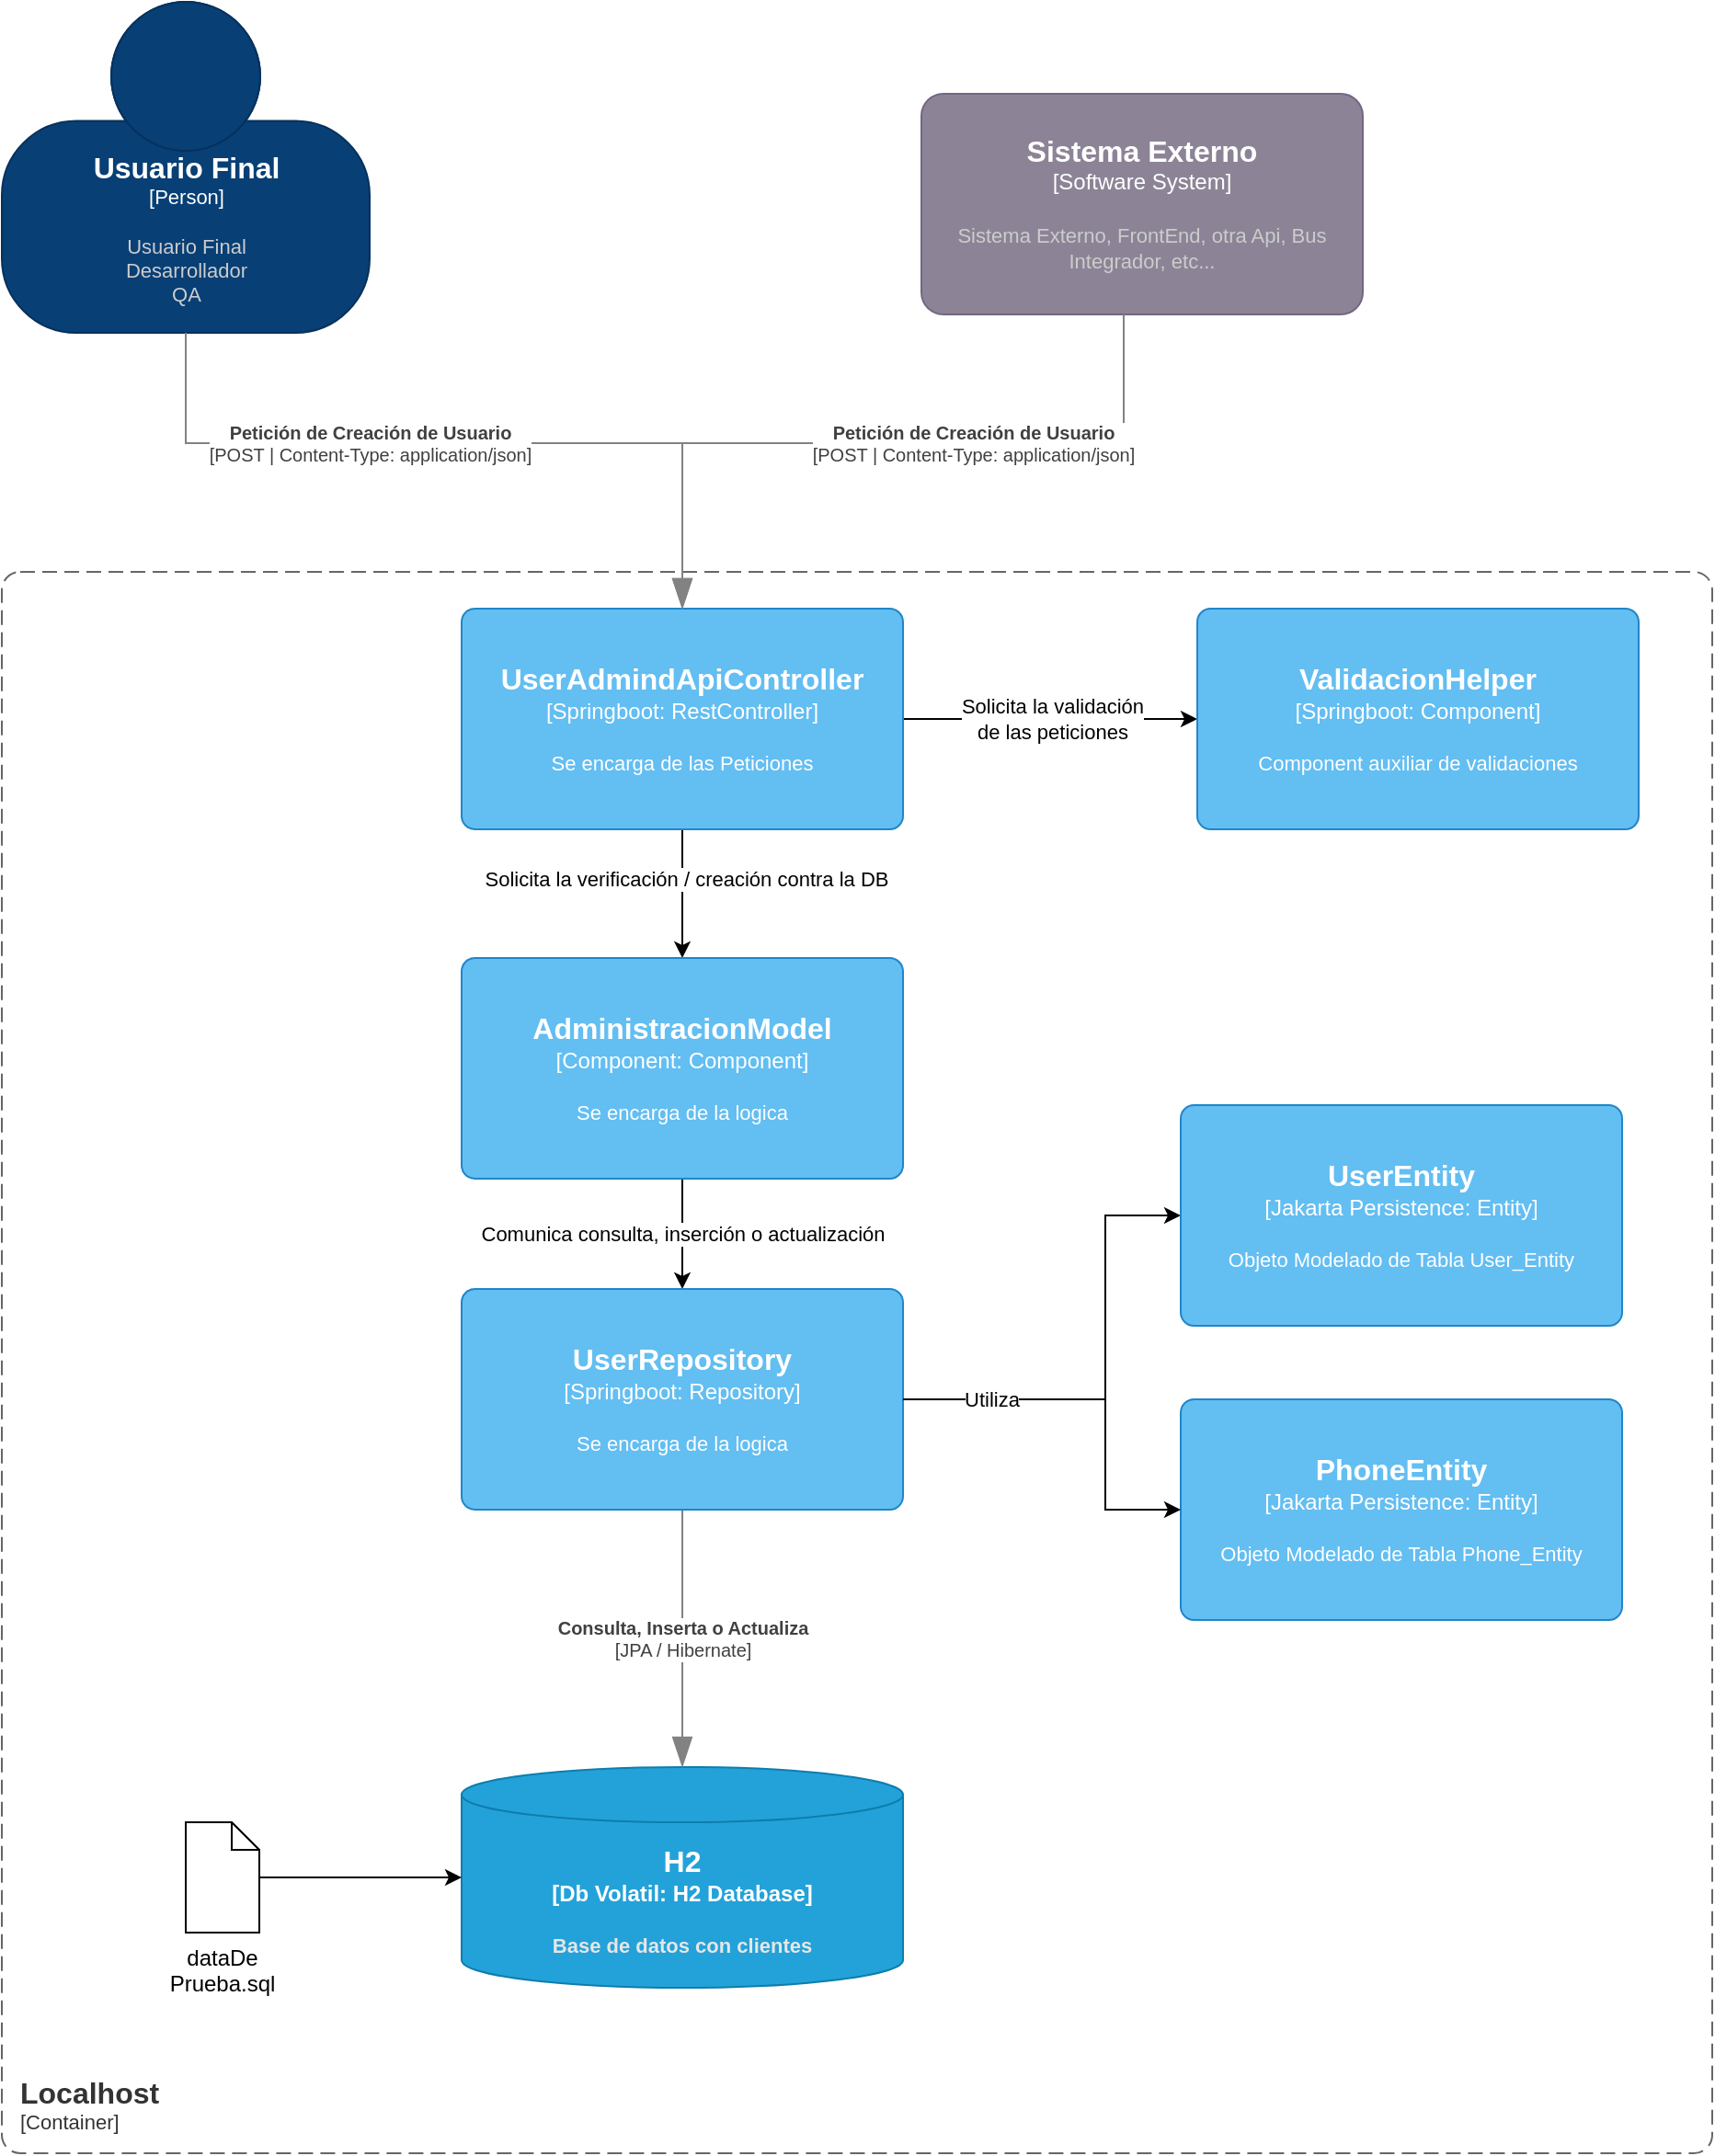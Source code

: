 <mxfile version="16.0.0" type="device"><diagram id="oMl4AxX7JbXPd0ojxl_U" name="Página-1"><mxGraphModel dx="1212" dy="1858" grid="1" gridSize="10" guides="1" tooltips="1" connect="1" arrows="1" fold="1" page="1" pageScale="1" pageWidth="827" pageHeight="1169" math="0" shadow="0"><root><mxCell id="0"/><mxCell id="1" parent="0"/><mxCell id="YgGGobhVWapNNDjAfTgO-9" style="edgeStyle=orthogonalEdgeStyle;rounded=0;orthogonalLoop=1;jettySize=auto;html=1;" parent="1" source="YgGGobhVWapNNDjAfTgO-2" target="YgGGobhVWapNNDjAfTgO-8" edge="1"><mxGeometry relative="1" as="geometry"/></mxCell><mxCell id="YgGGobhVWapNNDjAfTgO-10" value="Solicita la validación&lt;br&gt;de las peticiones" style="edgeLabel;html=1;align=center;verticalAlign=middle;resizable=0;points=[];" parent="YgGGobhVWapNNDjAfTgO-9" vertex="1" connectable="0"><mxGeometry x="0.143" y="-2" relative="1" as="geometry"><mxPoint x="-11" y="-2" as="offset"/></mxGeometry></mxCell><mxCell id="YgGGobhVWapNNDjAfTgO-14" style="edgeStyle=orthogonalEdgeStyle;rounded=0;orthogonalLoop=1;jettySize=auto;html=1;entryX=0.5;entryY=0;entryDx=0;entryDy=0;entryPerimeter=0;" parent="1" source="YgGGobhVWapNNDjAfTgO-2" target="YgGGobhVWapNNDjAfTgO-13" edge="1"><mxGeometry relative="1" as="geometry"/></mxCell><mxCell id="YgGGobhVWapNNDjAfTgO-15" value="Solicita la verificación / creación contra la DB" style="edgeLabel;html=1;align=center;verticalAlign=middle;resizable=0;points=[];" parent="YgGGobhVWapNNDjAfTgO-14" vertex="1" connectable="0"><mxGeometry x="-0.233" y="2" relative="1" as="geometry"><mxPoint as="offset"/></mxGeometry></mxCell><object placeholders="1" c4Name="UserAdmindApiController" c4Type="Springboot" c4Technology="RestController" c4Description="Se encarga de las Peticiones" label="&lt;font style=&quot;font-size: 16px&quot;&gt;&lt;b&gt;%c4Name%&lt;/b&gt;&lt;/font&gt;&lt;div&gt;[%c4Type%: %c4Technology%]&lt;/div&gt;&lt;br&gt;&lt;div&gt;&lt;font style=&quot;font-size: 11px&quot;&gt;%c4Description%&lt;/font&gt;&lt;/div&gt;" id="YgGGobhVWapNNDjAfTgO-2"><mxCell style="rounded=1;whiteSpace=wrap;html=1;labelBackgroundColor=none;fillColor=#63BEF2;fontColor=#ffffff;align=center;arcSize=6;strokeColor=#2086C9;metaEdit=1;resizable=0;points=[[0.25,0,0],[0.5,0,0],[0.75,0,0],[1,0.25,0],[1,0.5,0],[1,0.75,0],[0.75,1,0],[0.5,1,0],[0.25,1,0],[0,0.75,0],[0,0.5,0],[0,0.25,0]];" parent="1" vertex="1"><mxGeometry x="610" y="230" width="240" height="120" as="geometry"/></mxCell></object><object placeholders="1" c4Name="Localhost" c4Type="ContainerScopeBoundary" c4Application="Container" label="&lt;font style=&quot;font-size: 16px&quot;&gt;&lt;b&gt;&lt;div style=&quot;text-align: left&quot;&gt;%c4Name%&lt;/div&gt;&lt;/b&gt;&lt;/font&gt;&lt;div style=&quot;text-align: left&quot;&gt;[%c4Application%]&lt;/div&gt;" id="YgGGobhVWapNNDjAfTgO-3"><mxCell style="rounded=1;fontSize=11;whiteSpace=wrap;html=1;dashed=1;arcSize=20;fillColor=none;strokeColor=#666666;fontColor=#333333;labelBackgroundColor=none;align=left;verticalAlign=bottom;labelBorderColor=none;spacingTop=0;spacing=10;dashPattern=8 4;metaEdit=1;rotatable=0;perimeter=rectanglePerimeter;noLabel=0;labelPadding=0;allowArrows=0;connectable=0;expand=0;recursiveResize=0;editable=1;pointerEvents=0;absoluteArcSize=1;points=[[0.25,0,0],[0.5,0,0],[0.75,0,0],[1,0.25,0],[1,0.5,0],[1,0.75,0],[0.75,1,0],[0.5,1,0],[0.25,1,0],[0,0.75,0],[0,0.5,0],[0,0.25,0]];" parent="1" vertex="1"><mxGeometry x="360" y="210" width="930" height="860" as="geometry"/></mxCell></object><object placeholders="1" c4Type="H2" c4Container="Db Volatil" c4Technology="H2 Database" c4Description="Base de datos con clientes" label="&lt;font style=&quot;font-size: 16px&quot;&gt;&lt;b&gt;%c4Type%&lt;/font&gt;&lt;div&gt;[%c4Container%:&amp;nbsp;%c4Technology%]&lt;/div&gt;&lt;br&gt;&lt;div&gt;&lt;font style=&quot;font-size: 11px&quot;&gt;&lt;font color=&quot;#E6E6E6&quot;&gt;%c4Description%&lt;/font&gt;&lt;/div&gt;" id="YgGGobhVWapNNDjAfTgO-5"><mxCell style="shape=cylinder3;size=15;whiteSpace=wrap;html=1;boundedLbl=1;rounded=0;labelBackgroundColor=none;fillColor=#23A2D9;fontSize=12;fontColor=#ffffff;align=center;strokeColor=#0E7DAD;metaEdit=1;points=[[0.5,0,0],[1,0.25,0],[1,0.5,0],[1,0.75,0],[0.5,1,0],[0,0.75,0],[0,0.5,0],[0,0.25,0]];resizable=0;" parent="1" vertex="1"><mxGeometry x="610" y="860" width="240" height="120" as="geometry"/></mxCell></object><mxCell id="YgGGobhVWapNNDjAfTgO-7" style="edgeStyle=orthogonalEdgeStyle;rounded=0;orthogonalLoop=1;jettySize=auto;html=1;entryX=0;entryY=0.5;entryDx=0;entryDy=0;entryPerimeter=0;" parent="1" source="YgGGobhVWapNNDjAfTgO-6" target="YgGGobhVWapNNDjAfTgO-5" edge="1"><mxGeometry relative="1" as="geometry"><mxPoint x="530" y="760" as="targetPoint"/></mxGeometry></mxCell><mxCell id="YgGGobhVWapNNDjAfTgO-6" value="dataDe Prueba.sql" style="shape=mxgraph.bpmn.data;labelPosition=center;verticalLabelPosition=bottom;align=center;verticalAlign=top;whiteSpace=wrap;size=15;html=1;" parent="1" vertex="1"><mxGeometry x="460" y="890" width="40" height="60" as="geometry"/></mxCell><object placeholders="1" c4Name="ValidacionHelper" c4Type="Springboot" c4Technology="Component" c4Description="Component auxiliar de validaciones" label="&lt;font style=&quot;font-size: 16px&quot;&gt;&lt;b&gt;%c4Name%&lt;/b&gt;&lt;/font&gt;&lt;div&gt;[%c4Type%: %c4Technology%]&lt;/div&gt;&lt;br&gt;&lt;div&gt;&lt;font style=&quot;font-size: 11px&quot;&gt;%c4Description%&lt;/font&gt;&lt;/div&gt;" id="YgGGobhVWapNNDjAfTgO-8"><mxCell style="rounded=1;whiteSpace=wrap;html=1;labelBackgroundColor=none;fillColor=#63BEF2;fontColor=#ffffff;align=center;arcSize=6;strokeColor=#2086C9;metaEdit=1;resizable=0;points=[[0.25,0,0],[0.5,0,0],[0.75,0,0],[1,0.25,0],[1,0.5,0],[1,0.75,0],[0.75,1,0],[0.5,1,0],[0.25,1,0],[0,0.75,0],[0,0.5,0],[0,0.25,0]];" parent="1" vertex="1"><mxGeometry x="1010" y="230" width="240" height="120" as="geometry"/></mxCell></object><mxCell id="YgGGobhVWapNNDjAfTgO-16" value="Comunica consulta, inserción o actualización" style="edgeStyle=orthogonalEdgeStyle;rounded=0;orthogonalLoop=1;jettySize=auto;html=1;" parent="1" source="YgGGobhVWapNNDjAfTgO-13" target="YgGGobhVWapNNDjAfTgO-20" edge="1"><mxGeometry relative="1" as="geometry"><mxPoint x="730" y="610" as="targetPoint"/></mxGeometry></mxCell><object placeholders="1" c4Name="AdministracionModel" c4Type="Component" c4Technology="Component" c4Description="Se encarga de la logica" label="&lt;font style=&quot;font-size: 16px&quot;&gt;&lt;b&gt;%c4Name%&lt;/b&gt;&lt;/font&gt;&lt;div&gt;[%c4Type%: %c4Technology%]&lt;/div&gt;&lt;br&gt;&lt;div&gt;&lt;font style=&quot;font-size: 11px&quot;&gt;%c4Description%&lt;/font&gt;&lt;/div&gt;" id="YgGGobhVWapNNDjAfTgO-13"><mxCell style="rounded=1;whiteSpace=wrap;html=1;labelBackgroundColor=none;fillColor=#63BEF2;fontColor=#ffffff;align=center;arcSize=6;strokeColor=#2086C9;metaEdit=1;resizable=0;points=[[0.25,0,0],[0.5,0,0],[0.75,0,0],[1,0.25,0],[1,0.5,0],[1,0.75,0],[0.75,1,0],[0.5,1,0],[0.25,1,0],[0,0.75,0],[0,0.5,0],[0,0.25,0]];" parent="1" vertex="1"><mxGeometry x="610" y="420" width="240" height="120" as="geometry"/></mxCell></object><object placeholders="1" c4Type="Relationship" c4Technology="JPA / Hibernate" c4Description="Consulta, Inserta o Actualiza" label="&lt;div style=&quot;text-align: left&quot;&gt;&lt;div style=&quot;text-align: center&quot;&gt;&lt;b&gt;%c4Description%&lt;/b&gt;&lt;/div&gt;&lt;div style=&quot;text-align: center&quot;&gt;[%c4Technology%]&lt;/div&gt;&lt;/div&gt;" id="YgGGobhVWapNNDjAfTgO-18"><mxCell style="endArrow=blockThin;html=1;fontSize=10;fontColor=#404040;strokeWidth=1;endFill=1;strokeColor=#828282;elbow=vertical;metaEdit=1;endSize=14;startSize=14;jumpStyle=arc;jumpSize=16;rounded=0;edgeStyle=orthogonalEdgeStyle;" parent="1" source="YgGGobhVWapNNDjAfTgO-20" target="YgGGobhVWapNNDjAfTgO-5" edge="1"><mxGeometry width="240" relative="1" as="geometry"><mxPoint x="550" y="640" as="sourcePoint"/><mxPoint x="670" y="640" as="targetPoint"/></mxGeometry></mxCell></object><mxCell id="YgGGobhVWapNNDjAfTgO-26" style="edgeStyle=orthogonalEdgeStyle;rounded=0;orthogonalLoop=1;jettySize=auto;html=1;" parent="1" source="YgGGobhVWapNNDjAfTgO-20" target="YgGGobhVWapNNDjAfTgO-25" edge="1"><mxGeometry relative="1" as="geometry"><Array as="points"><mxPoint x="960" y="660"/><mxPoint x="960" y="560"/></Array></mxGeometry></mxCell><object placeholders="1" c4Name="UserRepository" c4Type="Springboot" c4Technology="Repository" c4Description="Se encarga de la logica" label="&lt;font style=&quot;font-size: 16px&quot;&gt;&lt;b&gt;%c4Name%&lt;/b&gt;&lt;/font&gt;&lt;div&gt;[%c4Type%: %c4Technology%]&lt;/div&gt;&lt;br&gt;&lt;div&gt;&lt;font style=&quot;font-size: 11px&quot;&gt;%c4Description%&lt;/font&gt;&lt;/div&gt;" id="YgGGobhVWapNNDjAfTgO-20"><mxCell style="rounded=1;whiteSpace=wrap;html=1;labelBackgroundColor=none;fillColor=#63BEF2;fontColor=#ffffff;align=center;arcSize=6;strokeColor=#2086C9;metaEdit=1;resizable=0;points=[[0.25,0,0],[0.5,0,0],[0.75,0,0],[1,0.25,0],[1,0.5,0],[1,0.75,0],[0.75,1,0],[0.5,1,0],[0.25,1,0],[0,0.75,0],[0,0.5,0],[0,0.25,0]];" parent="1" vertex="1"><mxGeometry x="610" y="600" width="240" height="120" as="geometry"/></mxCell></object><object placeholders="1" c4Name="Usuario Final" c4Type="Person" c4Description="Usuario Final&#10;Desarrollador&#10;QA" label="&lt;font style=&quot;font-size: 16px&quot;&gt;&lt;b&gt;%c4Name%&lt;/b&gt;&lt;/font&gt;&lt;div&gt;[%c4Type%]&lt;/div&gt;&lt;br&gt;&lt;div&gt;&lt;font style=&quot;font-size: 11px&quot;&gt;&lt;font color=&quot;#cccccc&quot;&gt;%c4Description%&lt;/font&gt;&lt;/div&gt;" id="YgGGobhVWapNNDjAfTgO-21"><mxCell style="html=1;fontSize=11;dashed=0;whitespace=wrap;fillColor=#083F75;strokeColor=#06315C;fontColor=#ffffff;shape=mxgraph.c4.person2;align=center;metaEdit=1;points=[[0.5,0,0],[1,0.5,0],[1,0.75,0],[0.75,1,0],[0.5,1,0],[0.25,1,0],[0,0.75,0],[0,0.5,0]];resizable=0;" parent="1" vertex="1"><mxGeometry x="360" y="-100" width="200" height="180" as="geometry"/></mxCell></object><object placeholders="1" c4Name="Sistema Externo" c4Type="Software System" c4Description="Sistema Externo, FrontEnd, otra Api, Bus Integrador, etc..." label="&lt;font style=&quot;font-size: 16px&quot;&gt;&lt;b&gt;%c4Name%&lt;/b&gt;&lt;/font&gt;&lt;div&gt;[%c4Type%]&lt;/div&gt;&lt;br&gt;&lt;div&gt;&lt;font style=&quot;font-size: 11px&quot;&gt;&lt;font color=&quot;#cccccc&quot;&gt;%c4Description%&lt;/font&gt;&lt;/div&gt;" id="YgGGobhVWapNNDjAfTgO-22"><mxCell style="rounded=1;whiteSpace=wrap;html=1;labelBackgroundColor=none;fillColor=#8C8496;fontColor=#ffffff;align=center;arcSize=10;strokeColor=#736782;metaEdit=1;resizable=0;points=[[0.25,0,0],[0.5,0,0],[0.75,0,0],[1,0.25,0],[1,0.5,0],[1,0.75,0],[0.75,1,0],[0.5,1,0],[0.25,1,0],[0,0.75,0],[0,0.5,0],[0,0.25,0]];" parent="1" vertex="1"><mxGeometry x="860" y="-50" width="240" height="120" as="geometry"/></mxCell></object><object placeholders="1" c4Type="Relationship" c4Technology="POST | Content-Type: application/json" c4Description="Petición de Creación de Usuario" label="&lt;div style=&quot;text-align: left&quot;&gt;&lt;div style=&quot;text-align: center&quot;&gt;&lt;b&gt;%c4Description%&lt;/b&gt;&lt;/div&gt;&lt;div style=&quot;text-align: center&quot;&gt;[%c4Technology%]&lt;/div&gt;&lt;/div&gt;" id="YgGGobhVWapNNDjAfTgO-23"><mxCell style="endArrow=blockThin;html=1;fontSize=10;fontColor=#404040;strokeWidth=1;endFill=1;strokeColor=#828282;elbow=vertical;metaEdit=1;endSize=14;startSize=14;jumpStyle=arc;jumpSize=16;rounded=0;edgeStyle=orthogonalEdgeStyle;" parent="1" source="YgGGobhVWapNNDjAfTgO-21" target="YgGGobhVWapNNDjAfTgO-2" edge="1"><mxGeometry x="-0.238" width="240" relative="1" as="geometry"><mxPoint x="740" y="730" as="sourcePoint"/><mxPoint x="670" y="120" as="targetPoint"/><Array as="points"><mxPoint x="460" y="140"/><mxPoint x="730" y="140"/></Array><mxPoint as="offset"/></mxGeometry></mxCell></object><object placeholders="1" c4Type="Relationship" c4Technology="POST | Content-Type: application/json" c4Description="Petición de Creación de Usuario" label="&lt;div style=&quot;text-align: left&quot;&gt;&lt;div style=&quot;text-align: center&quot;&gt;&lt;b&gt;%c4Description%&lt;/b&gt;&lt;/div&gt;&lt;div style=&quot;text-align: center&quot;&gt;[%c4Technology%]&lt;/div&gt;&lt;/div&gt;" id="YgGGobhVWapNNDjAfTgO-24"><mxCell style="endArrow=blockThin;html=1;fontSize=10;fontColor=#404040;strokeWidth=1;endFill=1;strokeColor=#828282;elbow=vertical;metaEdit=1;endSize=14;startSize=14;jumpStyle=arc;jumpSize=16;rounded=0;edgeStyle=orthogonalEdgeStyle;" parent="1" source="YgGGobhVWapNNDjAfTgO-22" target="YgGGobhVWapNNDjAfTgO-2" edge="1"><mxGeometry x="-0.238" width="240" relative="1" as="geometry"><mxPoint x="470" y="90" as="sourcePoint"/><mxPoint x="740" y="240" as="targetPoint"/><Array as="points"><mxPoint x="970" y="140"/><mxPoint x="730" y="140"/></Array><mxPoint as="offset"/></mxGeometry></mxCell></object><object placeholders="1" c4Name="UserEntity" c4Type="Jakarta Persistence" c4Technology="Entity" c4Description="Objeto Modelado de Tabla User_Entity" label="&lt;font style=&quot;font-size: 16px&quot;&gt;&lt;b&gt;%c4Name%&lt;/b&gt;&lt;/font&gt;&lt;div&gt;[%c4Type%: %c4Technology%]&lt;/div&gt;&lt;br&gt;&lt;div&gt;&lt;font style=&quot;font-size: 11px&quot;&gt;%c4Description%&lt;/font&gt;&lt;/div&gt;" id="YgGGobhVWapNNDjAfTgO-25"><mxCell style="rounded=1;whiteSpace=wrap;html=1;labelBackgroundColor=none;fillColor=#63BEF2;fontColor=#ffffff;align=center;arcSize=6;strokeColor=#2086C9;metaEdit=1;resizable=0;points=[[0.25,0,0],[0.5,0,0],[0.75,0,0],[1,0.25,0],[1,0.5,0],[1,0.75,0],[0.75,1,0],[0.5,1,0],[0.25,1,0],[0,0.75,0],[0,0.5,0],[0,0.25,0]];" parent="1" vertex="1"><mxGeometry x="1001" y="500" width="240" height="120" as="geometry"/></mxCell></object><object placeholders="1" c4Name="PhoneEntity" c4Type="Jakarta Persistence" c4Technology="Entity" c4Description="Objeto Modelado de Tabla Phone_Entity" label="&lt;font style=&quot;font-size: 16px&quot;&gt;&lt;b&gt;%c4Name%&lt;/b&gt;&lt;/font&gt;&lt;div&gt;[%c4Type%: %c4Technology%]&lt;/div&gt;&lt;br&gt;&lt;div&gt;&lt;font style=&quot;font-size: 11px&quot;&gt;%c4Description%&lt;/font&gt;&lt;/div&gt;" id="YgGGobhVWapNNDjAfTgO-27"><mxCell style="rounded=1;whiteSpace=wrap;html=1;labelBackgroundColor=none;fillColor=#63BEF2;fontColor=#ffffff;align=center;arcSize=6;strokeColor=#2086C9;metaEdit=1;resizable=0;points=[[0.25,0,0],[0.5,0,0],[0.75,0,0],[1,0.25,0],[1,0.5,0],[1,0.75,0],[0.75,1,0],[0.5,1,0],[0.25,1,0],[0,0.75,0],[0,0.5,0],[0,0.25,0]];" parent="1" vertex="1"><mxGeometry x="1001" y="660" width="240" height="120" as="geometry"/></mxCell></object><mxCell id="YgGGobhVWapNNDjAfTgO-28" style="edgeStyle=orthogonalEdgeStyle;rounded=0;orthogonalLoop=1;jettySize=auto;html=1;" parent="1" source="YgGGobhVWapNNDjAfTgO-20" target="YgGGobhVWapNNDjAfTgO-27" edge="1"><mxGeometry relative="1" as="geometry"><mxPoint x="860.0" y="670.048" as="sourcePoint"/><mxPoint x="1011" y="570.048" as="targetPoint"/><Array as="points"><mxPoint x="960" y="660"/><mxPoint x="960" y="720"/></Array></mxGeometry></mxCell><mxCell id="YgGGobhVWapNNDjAfTgO-29" value="Utiliza" style="edgeLabel;html=1;align=center;verticalAlign=middle;resizable=0;points=[];" parent="YgGGobhVWapNNDjAfTgO-28" vertex="1" connectable="0"><mxGeometry x="-0.551" relative="1" as="geometry"><mxPoint as="offset"/></mxGeometry></mxCell></root></mxGraphModel></diagram></mxfile>